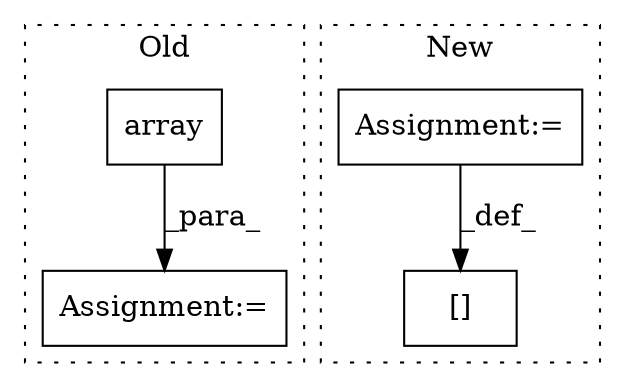 digraph G {
subgraph cluster0 {
1 [label="array" a="32" s="3925,3956" l="6,1" shape="box"];
4 [label="Assignment:=" a="7" s="3906" l="1" shape="box"];
label = "Old";
style="dotted";
}
subgraph cluster1 {
2 [label="[]" a="2" s="4598,4613" l="7,1" shape="box"];
3 [label="Assignment:=" a="7" s="4614" l="1" shape="box"];
label = "New";
style="dotted";
}
1 -> 4 [label="_para_"];
3 -> 2 [label="_def_"];
}